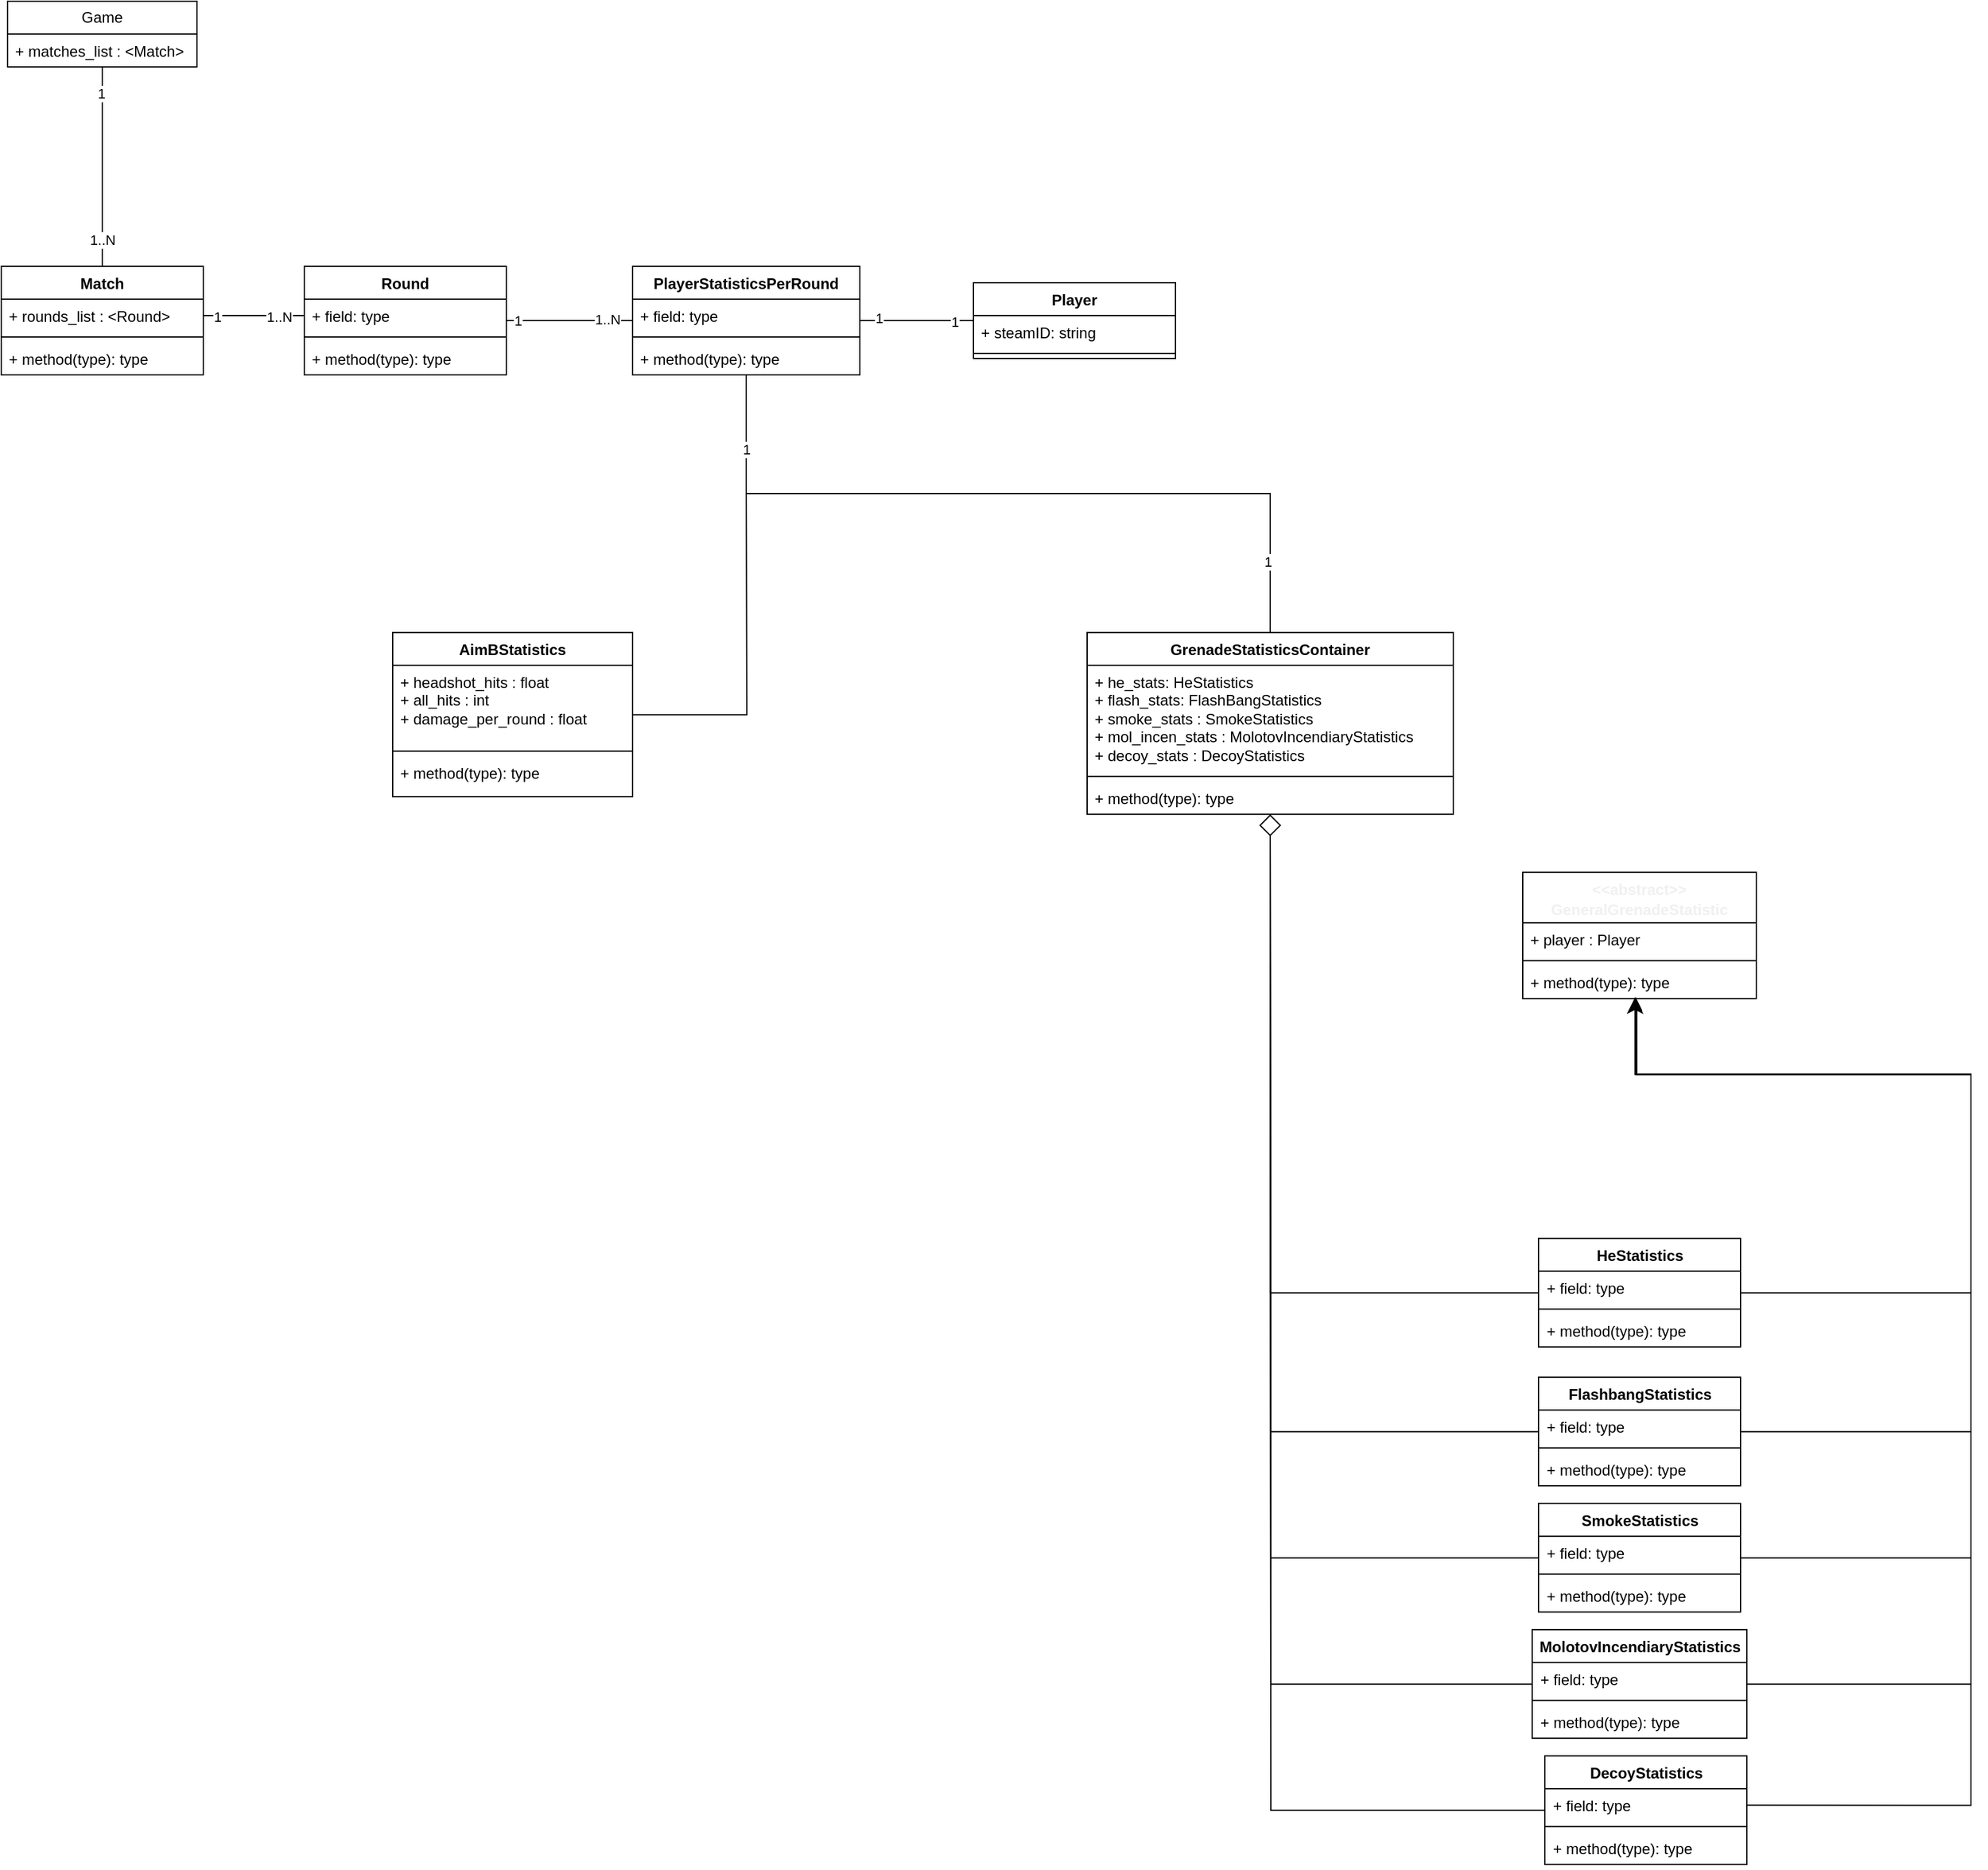 <mxfile version="21.5.0" type="github">
  <diagram name="Page-1" id="hJo40T_83tcf31W40L3I">
    <mxGraphModel dx="1343" dy="724" grid="1" gridSize="10" guides="1" tooltips="1" connect="1" arrows="1" fold="1" page="1" pageScale="1" pageWidth="827" pageHeight="1169" math="0" shadow="0">
      <root>
        <mxCell id="0" />
        <mxCell id="1" parent="0" />
        <mxCell id="QiXR73xLZiOVpb5xyqRf-2" value="Game" style="swimlane;fontStyle=0;childLayout=stackLayout;horizontal=1;startSize=26;fillColor=none;horizontalStack=0;resizeParent=1;resizeParentMax=0;resizeLast=0;collapsible=1;marginBottom=0;whiteSpace=wrap;html=1;" parent="1" vertex="1">
          <mxGeometry x="35" y="170" width="150" height="52" as="geometry" />
        </mxCell>
        <mxCell id="QiXR73xLZiOVpb5xyqRf-3" value="+ matches_list : &amp;lt;Match&amp;gt;" style="text;strokeColor=none;fillColor=none;align=left;verticalAlign=top;spacingLeft=4;spacingRight=4;overflow=hidden;rotatable=0;points=[[0,0.5],[1,0.5]];portConstraint=eastwest;whiteSpace=wrap;html=1;" parent="QiXR73xLZiOVpb5xyqRf-2" vertex="1">
          <mxGeometry y="26" width="150" height="26" as="geometry" />
        </mxCell>
        <mxCell id="QiXR73xLZiOVpb5xyqRf-52" style="edgeStyle=orthogonalEdgeStyle;rounded=0;orthogonalLoop=1;jettySize=auto;html=1;endArrow=none;endFill=0;startArrow=none;startFill=0;endSize=10;startSize=10;" parent="1" source="QiXR73xLZiOVpb5xyqRf-6" target="QiXR73xLZiOVpb5xyqRf-2" edge="1">
          <mxGeometry relative="1" as="geometry" />
        </mxCell>
        <mxCell id="spZrkNUQqCgt04SdgscV-13" value="1" style="edgeLabel;html=1;align=center;verticalAlign=middle;resizable=0;points=[];" vertex="1" connectable="0" parent="QiXR73xLZiOVpb5xyqRf-52">
          <mxGeometry x="0.736" y="1" relative="1" as="geometry">
            <mxPoint as="offset" />
          </mxGeometry>
        </mxCell>
        <mxCell id="spZrkNUQqCgt04SdgscV-14" value="1..N" style="edgeLabel;html=1;align=center;verticalAlign=middle;resizable=0;points=[];" vertex="1" connectable="0" parent="QiXR73xLZiOVpb5xyqRf-52">
          <mxGeometry x="-0.73" y="4" relative="1" as="geometry">
            <mxPoint x="4" as="offset" />
          </mxGeometry>
        </mxCell>
        <mxCell id="QiXR73xLZiOVpb5xyqRf-6" value="Match" style="swimlane;fontStyle=1;align=center;verticalAlign=top;childLayout=stackLayout;horizontal=1;startSize=26;horizontalStack=0;resizeParent=1;resizeParentMax=0;resizeLast=0;collapsible=1;marginBottom=0;whiteSpace=wrap;html=1;" parent="1" vertex="1">
          <mxGeometry x="30" y="380" width="160" height="86" as="geometry" />
        </mxCell>
        <mxCell id="QiXR73xLZiOVpb5xyqRf-7" value="+ rounds_list : &amp;lt;Round&amp;gt;&lt;br&gt;" style="text;strokeColor=none;fillColor=none;align=left;verticalAlign=top;spacingLeft=4;spacingRight=4;overflow=hidden;rotatable=0;points=[[0,0.5],[1,0.5]];portConstraint=eastwest;whiteSpace=wrap;html=1;" parent="QiXR73xLZiOVpb5xyqRf-6" vertex="1">
          <mxGeometry y="26" width="160" height="26" as="geometry" />
        </mxCell>
        <mxCell id="QiXR73xLZiOVpb5xyqRf-8" value="" style="line;strokeWidth=1;fillColor=none;align=left;verticalAlign=middle;spacingTop=-1;spacingLeft=3;spacingRight=3;rotatable=0;labelPosition=right;points=[];portConstraint=eastwest;strokeColor=inherit;" parent="QiXR73xLZiOVpb5xyqRf-6" vertex="1">
          <mxGeometry y="52" width="160" height="8" as="geometry" />
        </mxCell>
        <mxCell id="QiXR73xLZiOVpb5xyqRf-9" value="+ method(type): type" style="text;strokeColor=none;fillColor=none;align=left;verticalAlign=top;spacingLeft=4;spacingRight=4;overflow=hidden;rotatable=0;points=[[0,0.5],[1,0.5]];portConstraint=eastwest;whiteSpace=wrap;html=1;" parent="QiXR73xLZiOVpb5xyqRf-6" vertex="1">
          <mxGeometry y="60" width="160" height="26" as="geometry" />
        </mxCell>
        <mxCell id="spZrkNUQqCgt04SdgscV-5" style="edgeStyle=orthogonalEdgeStyle;rounded=0;orthogonalLoop=1;jettySize=auto;html=1;entryX=0.5;entryY=0;entryDx=0;entryDy=0;startArrow=none;startFill=0;endArrow=none;endFill=0;startSize=10;endSize=10;" edge="1" parent="1" source="QiXR73xLZiOVpb5xyqRf-10" target="spZrkNUQqCgt04SdgscV-1">
          <mxGeometry relative="1" as="geometry">
            <Array as="points">
              <mxPoint x="620" y="560" />
              <mxPoint x="1035" y="560" />
            </Array>
          </mxGeometry>
        </mxCell>
        <mxCell id="spZrkNUQqCgt04SdgscV-26" value="1" style="edgeLabel;html=1;align=center;verticalAlign=middle;resizable=0;points=[];" vertex="1" connectable="0" parent="spZrkNUQqCgt04SdgscV-5">
          <mxGeometry x="-0.811" relative="1" as="geometry">
            <mxPoint as="offset" />
          </mxGeometry>
        </mxCell>
        <mxCell id="spZrkNUQqCgt04SdgscV-27" value="1" style="edgeLabel;html=1;align=center;verticalAlign=middle;resizable=0;points=[];" vertex="1" connectable="0" parent="spZrkNUQqCgt04SdgscV-5">
          <mxGeometry x="0.819" y="-2" relative="1" as="geometry">
            <mxPoint as="offset" />
          </mxGeometry>
        </mxCell>
        <mxCell id="QiXR73xLZiOVpb5xyqRf-10" value="PlayerStatisticsPerRound" style="swimlane;fontStyle=1;align=center;verticalAlign=top;childLayout=stackLayout;horizontal=1;startSize=26;horizontalStack=0;resizeParent=1;resizeParentMax=0;resizeLast=0;collapsible=1;marginBottom=0;whiteSpace=wrap;html=1;" parent="1" vertex="1">
          <mxGeometry x="530" y="380" width="180" height="86" as="geometry" />
        </mxCell>
        <mxCell id="QiXR73xLZiOVpb5xyqRf-11" value="+ field: type" style="text;strokeColor=none;fillColor=none;align=left;verticalAlign=top;spacingLeft=4;spacingRight=4;overflow=hidden;rotatable=0;points=[[0,0.5],[1,0.5]];portConstraint=eastwest;whiteSpace=wrap;html=1;" parent="QiXR73xLZiOVpb5xyqRf-10" vertex="1">
          <mxGeometry y="26" width="180" height="26" as="geometry" />
        </mxCell>
        <mxCell id="QiXR73xLZiOVpb5xyqRf-12" value="" style="line;strokeWidth=1;fillColor=none;align=left;verticalAlign=middle;spacingTop=-1;spacingLeft=3;spacingRight=3;rotatable=0;labelPosition=right;points=[];portConstraint=eastwest;strokeColor=inherit;" parent="QiXR73xLZiOVpb5xyqRf-10" vertex="1">
          <mxGeometry y="52" width="180" height="8" as="geometry" />
        </mxCell>
        <mxCell id="QiXR73xLZiOVpb5xyqRf-13" value="+ method(type): type" style="text;strokeColor=none;fillColor=none;align=left;verticalAlign=top;spacingLeft=4;spacingRight=4;overflow=hidden;rotatable=0;points=[[0,0.5],[1,0.5]];portConstraint=eastwest;whiteSpace=wrap;html=1;" parent="QiXR73xLZiOVpb5xyqRf-10" vertex="1">
          <mxGeometry y="60" width="180" height="26" as="geometry" />
        </mxCell>
        <mxCell id="QiXR73xLZiOVpb5xyqRf-15" style="edgeStyle=orthogonalEdgeStyle;rounded=0;orthogonalLoop=1;jettySize=auto;html=1;entryX=0;entryY=0.5;entryDx=0;entryDy=0;endArrow=none;endFill=0;startArrow=none;startFill=0;endSize=10;startSize=10;" parent="1" source="QiXR73xLZiOVpb5xyqRf-7" target="X4iNpUNOagSBQA0nPWVd-2" edge="1">
          <mxGeometry relative="1" as="geometry" />
        </mxCell>
        <mxCell id="spZrkNUQqCgt04SdgscV-15" value="1" style="edgeLabel;html=1;align=center;verticalAlign=middle;resizable=0;points=[];" vertex="1" connectable="0" parent="QiXR73xLZiOVpb5xyqRf-15">
          <mxGeometry x="-0.738" y="-1" relative="1" as="geometry">
            <mxPoint as="offset" />
          </mxGeometry>
        </mxCell>
        <mxCell id="spZrkNUQqCgt04SdgscV-16" value="1..N" style="edgeLabel;html=1;align=center;verticalAlign=middle;resizable=0;points=[];" vertex="1" connectable="0" parent="QiXR73xLZiOVpb5xyqRf-15">
          <mxGeometry x="0.7" y="2" relative="1" as="geometry">
            <mxPoint x="-8" y="3" as="offset" />
          </mxGeometry>
        </mxCell>
        <mxCell id="QiXR73xLZiOVpb5xyqRf-16" value="&lt;font style=&quot;font-size: 12px;&quot;&gt;&amp;lt;&amp;lt;abstract&amp;gt;&amp;gt;&lt;br&gt;&lt;/font&gt;&lt;div style=&quot;line-height: 19px;&quot;&gt;&lt;font style=&quot;font-size: 12px;&quot;&gt;GeneralGrenadeStatistic&lt;/font&gt;&lt;/div&gt;" style="swimlane;fontStyle=1;align=center;verticalAlign=top;childLayout=stackLayout;horizontal=1;startSize=40;horizontalStack=0;resizeParent=1;resizeParentMax=0;resizeLast=0;collapsible=1;marginBottom=0;whiteSpace=wrap;html=1;fontFamily=Helvetica;fontColor=#F0F0F0;labelBackgroundColor=none;" parent="1" vertex="1">
          <mxGeometry x="1235" y="860.15" width="185" height="100" as="geometry">
            <mxRectangle x="495" y="530" width="180" height="50" as="alternateBounds" />
          </mxGeometry>
        </mxCell>
        <mxCell id="QiXR73xLZiOVpb5xyqRf-17" value="+ player : Player&lt;br&gt;" style="text;strokeColor=none;fillColor=none;align=left;verticalAlign=top;spacingLeft=4;spacingRight=4;overflow=hidden;rotatable=0;points=[[0,0.5],[1,0.5]];portConstraint=eastwest;whiteSpace=wrap;html=1;" parent="QiXR73xLZiOVpb5xyqRf-16" vertex="1">
          <mxGeometry y="40" width="185" height="26" as="geometry" />
        </mxCell>
        <mxCell id="QiXR73xLZiOVpb5xyqRf-18" value="" style="line;strokeWidth=1;fillColor=none;align=left;verticalAlign=middle;spacingTop=-1;spacingLeft=3;spacingRight=3;rotatable=0;labelPosition=right;points=[];portConstraint=eastwest;strokeColor=inherit;" parent="QiXR73xLZiOVpb5xyqRf-16" vertex="1">
          <mxGeometry y="66" width="185" height="8" as="geometry" />
        </mxCell>
        <mxCell id="QiXR73xLZiOVpb5xyqRf-19" value="+ method(type): type" style="text;strokeColor=none;fillColor=none;align=left;verticalAlign=top;spacingLeft=4;spacingRight=4;overflow=hidden;rotatable=0;points=[[0,0.5],[1,0.5]];portConstraint=eastwest;whiteSpace=wrap;html=1;" parent="QiXR73xLZiOVpb5xyqRf-16" vertex="1">
          <mxGeometry y="74" width="185" height="26" as="geometry" />
        </mxCell>
        <mxCell id="QiXR73xLZiOVpb5xyqRf-40" style="edgeStyle=orthogonalEdgeStyle;rounded=0;orthogonalLoop=1;jettySize=auto;html=1;entryX=0.481;entryY=0.962;entryDx=0;entryDy=0;entryPerimeter=0;endSize=10;" parent="1" source="QiXR73xLZiOVpb5xyqRf-24" target="QiXR73xLZiOVpb5xyqRf-19" edge="1">
          <mxGeometry relative="1" as="geometry">
            <Array as="points">
              <mxPoint x="1590" y="1193.15" />
              <mxPoint x="1590" y="1020.15" />
              <mxPoint x="1324" y="1020.15" />
            </Array>
          </mxGeometry>
        </mxCell>
        <mxCell id="spZrkNUQqCgt04SdgscV-32" style="edgeStyle=orthogonalEdgeStyle;rounded=0;orthogonalLoop=1;jettySize=auto;html=1;endArrow=diamond;endFill=0;endSize=15;startSize=15;strokeWidth=1;" edge="1" parent="1" source="QiXR73xLZiOVpb5xyqRf-24" target="spZrkNUQqCgt04SdgscV-1">
          <mxGeometry relative="1" as="geometry" />
        </mxCell>
        <mxCell id="QiXR73xLZiOVpb5xyqRf-24" value="HeStatistics" style="swimlane;fontStyle=1;align=center;verticalAlign=top;childLayout=stackLayout;horizontal=1;startSize=26;horizontalStack=0;resizeParent=1;resizeParentMax=0;resizeLast=0;collapsible=1;marginBottom=0;whiteSpace=wrap;html=1;" parent="1" vertex="1">
          <mxGeometry x="1247.5" y="1150.15" width="160" height="86" as="geometry" />
        </mxCell>
        <mxCell id="QiXR73xLZiOVpb5xyqRf-25" value="+ field: type" style="text;strokeColor=none;fillColor=none;align=left;verticalAlign=top;spacingLeft=4;spacingRight=4;overflow=hidden;rotatable=0;points=[[0,0.5],[1,0.5]];portConstraint=eastwest;whiteSpace=wrap;html=1;" parent="QiXR73xLZiOVpb5xyqRf-24" vertex="1">
          <mxGeometry y="26" width="160" height="26" as="geometry" />
        </mxCell>
        <mxCell id="QiXR73xLZiOVpb5xyqRf-26" value="" style="line;strokeWidth=1;fillColor=none;align=left;verticalAlign=middle;spacingTop=-1;spacingLeft=3;spacingRight=3;rotatable=0;labelPosition=right;points=[];portConstraint=eastwest;strokeColor=inherit;" parent="QiXR73xLZiOVpb5xyqRf-24" vertex="1">
          <mxGeometry y="52" width="160" height="8" as="geometry" />
        </mxCell>
        <mxCell id="QiXR73xLZiOVpb5xyqRf-27" value="+ method(type): type" style="text;strokeColor=none;fillColor=none;align=left;verticalAlign=top;spacingLeft=4;spacingRight=4;overflow=hidden;rotatable=0;points=[[0,0.5],[1,0.5]];portConstraint=eastwest;whiteSpace=wrap;html=1;" parent="QiXR73xLZiOVpb5xyqRf-24" vertex="1">
          <mxGeometry y="60" width="160" height="26" as="geometry" />
        </mxCell>
        <mxCell id="spZrkNUQqCgt04SdgscV-30" style="edgeStyle=orthogonalEdgeStyle;rounded=0;orthogonalLoop=1;jettySize=auto;html=1;" edge="1" parent="1" source="QiXR73xLZiOVpb5xyqRf-28" target="QiXR73xLZiOVpb5xyqRf-16">
          <mxGeometry relative="1" as="geometry">
            <Array as="points">
              <mxPoint x="1590" y="1303.15" />
              <mxPoint x="1590" y="1020.15" />
              <mxPoint x="1325" y="1020.15" />
            </Array>
          </mxGeometry>
        </mxCell>
        <mxCell id="spZrkNUQqCgt04SdgscV-34" style="edgeStyle=orthogonalEdgeStyle;rounded=0;orthogonalLoop=1;jettySize=auto;html=1;endArrow=none;endFill=0;" edge="1" parent="1" source="QiXR73xLZiOVpb5xyqRf-28">
          <mxGeometry relative="1" as="geometry">
            <mxPoint x="1035" y="830.15" as="targetPoint" />
          </mxGeometry>
        </mxCell>
        <mxCell id="QiXR73xLZiOVpb5xyqRf-28" value="FlashbangStatistics" style="swimlane;fontStyle=1;align=center;verticalAlign=top;childLayout=stackLayout;horizontal=1;startSize=26;horizontalStack=0;resizeParent=1;resizeParentMax=0;resizeLast=0;collapsible=1;marginBottom=0;whiteSpace=wrap;html=1;" parent="1" vertex="1">
          <mxGeometry x="1247.5" y="1260.15" width="160" height="86" as="geometry" />
        </mxCell>
        <mxCell id="QiXR73xLZiOVpb5xyqRf-29" value="+ field: type" style="text;strokeColor=none;fillColor=none;align=left;verticalAlign=top;spacingLeft=4;spacingRight=4;overflow=hidden;rotatable=0;points=[[0,0.5],[1,0.5]];portConstraint=eastwest;whiteSpace=wrap;html=1;" parent="QiXR73xLZiOVpb5xyqRf-28" vertex="1">
          <mxGeometry y="26" width="160" height="26" as="geometry" />
        </mxCell>
        <mxCell id="QiXR73xLZiOVpb5xyqRf-30" value="" style="line;strokeWidth=1;fillColor=none;align=left;verticalAlign=middle;spacingTop=-1;spacingLeft=3;spacingRight=3;rotatable=0;labelPosition=right;points=[];portConstraint=eastwest;strokeColor=inherit;" parent="QiXR73xLZiOVpb5xyqRf-28" vertex="1">
          <mxGeometry y="52" width="160" height="8" as="geometry" />
        </mxCell>
        <mxCell id="QiXR73xLZiOVpb5xyqRf-31" value="+ method(type): type" style="text;strokeColor=none;fillColor=none;align=left;verticalAlign=top;spacingLeft=4;spacingRight=4;overflow=hidden;rotatable=0;points=[[0,0.5],[1,0.5]];portConstraint=eastwest;whiteSpace=wrap;html=1;" parent="QiXR73xLZiOVpb5xyqRf-28" vertex="1">
          <mxGeometry y="60" width="160" height="26" as="geometry" />
        </mxCell>
        <mxCell id="uZv1GPvGloLK0zktThD6-3" style="edgeStyle=orthogonalEdgeStyle;rounded=0;orthogonalLoop=1;jettySize=auto;html=1;entryX=0.483;entryY=1.026;entryDx=0;entryDy=0;entryPerimeter=0;" parent="1" source="QiXR73xLZiOVpb5xyqRf-32" target="QiXR73xLZiOVpb5xyqRf-19" edge="1">
          <mxGeometry relative="1" as="geometry">
            <Array as="points">
              <mxPoint x="1590" y="1403.15" />
              <mxPoint x="1590" y="1020.15" />
              <mxPoint x="1324" y="1020.15" />
            </Array>
          </mxGeometry>
        </mxCell>
        <mxCell id="spZrkNUQqCgt04SdgscV-35" style="edgeStyle=orthogonalEdgeStyle;rounded=0;orthogonalLoop=1;jettySize=auto;html=1;endArrow=none;endFill=0;" edge="1" parent="1" source="QiXR73xLZiOVpb5xyqRf-32">
          <mxGeometry relative="1" as="geometry">
            <mxPoint x="1035" y="830.15" as="targetPoint" />
          </mxGeometry>
        </mxCell>
        <mxCell id="QiXR73xLZiOVpb5xyqRf-32" value="SmokeStatistics" style="swimlane;fontStyle=1;align=center;verticalAlign=top;childLayout=stackLayout;horizontal=1;startSize=26;horizontalStack=0;resizeParent=1;resizeParentMax=0;resizeLast=0;collapsible=1;marginBottom=0;whiteSpace=wrap;html=1;" parent="1" vertex="1">
          <mxGeometry x="1247.5" y="1360.15" width="160" height="86" as="geometry" />
        </mxCell>
        <mxCell id="QiXR73xLZiOVpb5xyqRf-33" value="+ field: type" style="text;strokeColor=none;fillColor=none;align=left;verticalAlign=top;spacingLeft=4;spacingRight=4;overflow=hidden;rotatable=0;points=[[0,0.5],[1,0.5]];portConstraint=eastwest;whiteSpace=wrap;html=1;" parent="QiXR73xLZiOVpb5xyqRf-32" vertex="1">
          <mxGeometry y="26" width="160" height="26" as="geometry" />
        </mxCell>
        <mxCell id="QiXR73xLZiOVpb5xyqRf-34" value="" style="line;strokeWidth=1;fillColor=none;align=left;verticalAlign=middle;spacingTop=-1;spacingLeft=3;spacingRight=3;rotatable=0;labelPosition=right;points=[];portConstraint=eastwest;strokeColor=inherit;" parent="QiXR73xLZiOVpb5xyqRf-32" vertex="1">
          <mxGeometry y="52" width="160" height="8" as="geometry" />
        </mxCell>
        <mxCell id="QiXR73xLZiOVpb5xyqRf-35" value="+ method(type): type" style="text;strokeColor=none;fillColor=none;align=left;verticalAlign=top;spacingLeft=4;spacingRight=4;overflow=hidden;rotatable=0;points=[[0,0.5],[1,0.5]];portConstraint=eastwest;whiteSpace=wrap;html=1;" parent="QiXR73xLZiOVpb5xyqRf-32" vertex="1">
          <mxGeometry y="60" width="160" height="26" as="geometry" />
        </mxCell>
        <mxCell id="uZv1GPvGloLK0zktThD6-2" style="edgeStyle=orthogonalEdgeStyle;rounded=0;orthogonalLoop=1;jettySize=auto;html=1;entryX=0.483;entryY=0.965;entryDx=0;entryDy=0;entryPerimeter=0;endArrow=none;endFill=0;" parent="1" source="QiXR73xLZiOVpb5xyqRf-36" target="QiXR73xLZiOVpb5xyqRf-19" edge="1">
          <mxGeometry relative="1" as="geometry">
            <Array as="points">
              <mxPoint x="1590" y="1503.15" />
              <mxPoint x="1590" y="1020.15" />
              <mxPoint x="1324" y="1020.15" />
            </Array>
          </mxGeometry>
        </mxCell>
        <mxCell id="spZrkNUQqCgt04SdgscV-36" style="edgeStyle=orthogonalEdgeStyle;rounded=0;orthogonalLoop=1;jettySize=auto;html=1;endArrow=none;endFill=0;" edge="1" parent="1" source="QiXR73xLZiOVpb5xyqRf-36">
          <mxGeometry relative="1" as="geometry">
            <mxPoint x="1035" y="830.15" as="targetPoint" />
          </mxGeometry>
        </mxCell>
        <mxCell id="QiXR73xLZiOVpb5xyqRf-36" value="MolotovIncendiaryStatistics&lt;br&gt;" style="swimlane;fontStyle=1;align=center;verticalAlign=top;childLayout=stackLayout;horizontal=1;startSize=26;horizontalStack=0;resizeParent=1;resizeParentMax=0;resizeLast=0;collapsible=1;marginBottom=0;whiteSpace=wrap;html=1;" parent="1" vertex="1">
          <mxGeometry x="1242.5" y="1460.15" width="170" height="86" as="geometry" />
        </mxCell>
        <mxCell id="QiXR73xLZiOVpb5xyqRf-37" value="+ field: type" style="text;strokeColor=none;fillColor=none;align=left;verticalAlign=top;spacingLeft=4;spacingRight=4;overflow=hidden;rotatable=0;points=[[0,0.5],[1,0.5]];portConstraint=eastwest;whiteSpace=wrap;html=1;" parent="QiXR73xLZiOVpb5xyqRf-36" vertex="1">
          <mxGeometry y="26" width="170" height="26" as="geometry" />
        </mxCell>
        <mxCell id="QiXR73xLZiOVpb5xyqRf-38" value="" style="line;strokeWidth=1;fillColor=none;align=left;verticalAlign=middle;spacingTop=-1;spacingLeft=3;spacingRight=3;rotatable=0;labelPosition=right;points=[];portConstraint=eastwest;strokeColor=inherit;" parent="QiXR73xLZiOVpb5xyqRf-36" vertex="1">
          <mxGeometry y="52" width="170" height="8" as="geometry" />
        </mxCell>
        <mxCell id="QiXR73xLZiOVpb5xyqRf-39" value="+ method(type): type" style="text;strokeColor=none;fillColor=none;align=left;verticalAlign=top;spacingLeft=4;spacingRight=4;overflow=hidden;rotatable=0;points=[[0,0.5],[1,0.5]];portConstraint=eastwest;whiteSpace=wrap;html=1;" parent="QiXR73xLZiOVpb5xyqRf-36" vertex="1">
          <mxGeometry y="60" width="170" height="26" as="geometry" />
        </mxCell>
        <mxCell id="X4iNpUNOagSBQA0nPWVd-7" style="edgeStyle=orthogonalEdgeStyle;rounded=0;orthogonalLoop=1;jettySize=auto;html=1;endArrow=none;endFill=0;startArrow=none;startFill=0;endSize=10;startSize=10;" parent="1" source="QiXR73xLZiOVpb5xyqRf-47" target="QiXR73xLZiOVpb5xyqRf-10" edge="1">
          <mxGeometry relative="1" as="geometry" />
        </mxCell>
        <mxCell id="spZrkNUQqCgt04SdgscV-23" value="1" style="edgeLabel;html=1;align=center;verticalAlign=middle;resizable=0;points=[];" vertex="1" connectable="0" parent="X4iNpUNOagSBQA0nPWVd-7">
          <mxGeometry x="-0.655" y="1" relative="1" as="geometry">
            <mxPoint as="offset" />
          </mxGeometry>
        </mxCell>
        <mxCell id="spZrkNUQqCgt04SdgscV-24" value="1" style="edgeLabel;html=1;align=center;verticalAlign=middle;resizable=0;points=[];" vertex="1" connectable="0" parent="X4iNpUNOagSBQA0nPWVd-7">
          <mxGeometry x="0.678" y="-2" relative="1" as="geometry">
            <mxPoint as="offset" />
          </mxGeometry>
        </mxCell>
        <mxCell id="QiXR73xLZiOVpb5xyqRf-47" value="Player&lt;br&gt;" style="swimlane;fontStyle=1;align=center;verticalAlign=top;childLayout=stackLayout;horizontal=1;startSize=26;horizontalStack=0;resizeParent=1;resizeParentMax=0;resizeLast=0;collapsible=1;marginBottom=0;whiteSpace=wrap;html=1;" parent="1" vertex="1">
          <mxGeometry x="800" y="393" width="160" height="60" as="geometry" />
        </mxCell>
        <mxCell id="QiXR73xLZiOVpb5xyqRf-48" value="+ steamID: string&lt;br&gt;" style="text;strokeColor=none;fillColor=none;align=left;verticalAlign=top;spacingLeft=4;spacingRight=4;overflow=hidden;rotatable=0;points=[[0,0.5],[1,0.5]];portConstraint=eastwest;whiteSpace=wrap;html=1;" parent="QiXR73xLZiOVpb5xyqRf-47" vertex="1">
          <mxGeometry y="26" width="160" height="26" as="geometry" />
        </mxCell>
        <mxCell id="QiXR73xLZiOVpb5xyqRf-49" value="" style="line;strokeWidth=1;fillColor=none;align=left;verticalAlign=middle;spacingTop=-1;spacingLeft=3;spacingRight=3;rotatable=0;labelPosition=right;points=[];portConstraint=eastwest;strokeColor=inherit;" parent="QiXR73xLZiOVpb5xyqRf-47" vertex="1">
          <mxGeometry y="52" width="160" height="8" as="geometry" />
        </mxCell>
        <mxCell id="X4iNpUNOagSBQA0nPWVd-5" style="edgeStyle=orthogonalEdgeStyle;rounded=0;orthogonalLoop=1;jettySize=auto;html=1;endArrow=none;endFill=0;startArrow=none;startFill=0;endSize=10;startSize=10;" parent="1" source="X4iNpUNOagSBQA0nPWVd-1" target="QiXR73xLZiOVpb5xyqRf-10" edge="1">
          <mxGeometry relative="1" as="geometry" />
        </mxCell>
        <mxCell id="spZrkNUQqCgt04SdgscV-19" value="1" style="edgeLabel;html=1;align=center;verticalAlign=middle;resizable=0;points=[];" vertex="1" connectable="0" parent="X4iNpUNOagSBQA0nPWVd-5">
          <mxGeometry x="-0.823" relative="1" as="geometry">
            <mxPoint as="offset" />
          </mxGeometry>
        </mxCell>
        <mxCell id="spZrkNUQqCgt04SdgscV-20" value="1..N" style="edgeLabel;html=1;align=center;verticalAlign=middle;resizable=0;points=[];" vertex="1" connectable="0" parent="X4iNpUNOagSBQA0nPWVd-5">
          <mxGeometry x="0.793" y="1" relative="1" as="geometry">
            <mxPoint x="-10" as="offset" />
          </mxGeometry>
        </mxCell>
        <mxCell id="X4iNpUNOagSBQA0nPWVd-1" value="Round" style="swimlane;fontStyle=1;align=center;verticalAlign=top;childLayout=stackLayout;horizontal=1;startSize=26;horizontalStack=0;resizeParent=1;resizeParentMax=0;resizeLast=0;collapsible=1;marginBottom=0;whiteSpace=wrap;html=1;" parent="1" vertex="1">
          <mxGeometry x="270" y="380" width="160" height="86" as="geometry" />
        </mxCell>
        <mxCell id="X4iNpUNOagSBQA0nPWVd-2" value="+ field: type" style="text;strokeColor=none;fillColor=none;align=left;verticalAlign=top;spacingLeft=4;spacingRight=4;overflow=hidden;rotatable=0;points=[[0,0.5],[1,0.5]];portConstraint=eastwest;whiteSpace=wrap;html=1;" parent="X4iNpUNOagSBQA0nPWVd-1" vertex="1">
          <mxGeometry y="26" width="160" height="26" as="geometry" />
        </mxCell>
        <mxCell id="X4iNpUNOagSBQA0nPWVd-3" value="" style="line;strokeWidth=1;fillColor=none;align=left;verticalAlign=middle;spacingTop=-1;spacingLeft=3;spacingRight=3;rotatable=0;labelPosition=right;points=[];portConstraint=eastwest;strokeColor=inherit;" parent="X4iNpUNOagSBQA0nPWVd-1" vertex="1">
          <mxGeometry y="52" width="160" height="8" as="geometry" />
        </mxCell>
        <mxCell id="X4iNpUNOagSBQA0nPWVd-4" value="+ method(type): type" style="text;strokeColor=none;fillColor=none;align=left;verticalAlign=top;spacingLeft=4;spacingRight=4;overflow=hidden;rotatable=0;points=[[0,0.5],[1,0.5]];portConstraint=eastwest;whiteSpace=wrap;html=1;" parent="X4iNpUNOagSBQA0nPWVd-1" vertex="1">
          <mxGeometry y="60" width="160" height="26" as="geometry" />
        </mxCell>
        <mxCell id="X4iNpUNOagSBQA0nPWVd-16" style="edgeStyle=orthogonalEdgeStyle;rounded=0;orthogonalLoop=1;jettySize=auto;html=1;entryX=0.488;entryY=1.038;entryDx=0;entryDy=0;entryPerimeter=0;exitX=1;exitY=0.5;exitDx=0;exitDy=0;startSize=10;" parent="1" source="spZrkNUQqCgt04SdgscV-28" target="QiXR73xLZiOVpb5xyqRf-19" edge="1">
          <mxGeometry relative="1" as="geometry">
            <mxPoint x="1530" y="1660.15" as="sourcePoint" />
            <Array as="points">
              <mxPoint x="1590" y="1599.15" />
              <mxPoint x="1590" y="1020.15" />
              <mxPoint x="1325" y="1020.15" />
            </Array>
          </mxGeometry>
        </mxCell>
        <mxCell id="spZrkNUQqCgt04SdgscV-37" style="edgeStyle=orthogonalEdgeStyle;rounded=0;orthogonalLoop=1;jettySize=auto;html=1;endArrow=none;endFill=0;" edge="1" parent="1" source="X4iNpUNOagSBQA0nPWVd-9">
          <mxGeometry relative="1" as="geometry">
            <mxPoint x="1035" y="830.15" as="targetPoint" />
          </mxGeometry>
        </mxCell>
        <mxCell id="X4iNpUNOagSBQA0nPWVd-9" value="DecoyStatistics&lt;br&gt;" style="swimlane;fontStyle=1;align=center;verticalAlign=top;childLayout=stackLayout;horizontal=1;startSize=26;horizontalStack=0;resizeParent=1;resizeParentMax=0;resizeLast=0;collapsible=1;marginBottom=0;whiteSpace=wrap;html=1;" parent="1" vertex="1">
          <mxGeometry x="1252.5" y="1560.15" width="160" height="86" as="geometry">
            <mxRectangle x="900" y="720" width="130" height="30" as="alternateBounds" />
          </mxGeometry>
        </mxCell>
        <mxCell id="spZrkNUQqCgt04SdgscV-28" value="+ field: type" style="text;strokeColor=none;fillColor=none;align=left;verticalAlign=top;spacingLeft=4;spacingRight=4;overflow=hidden;rotatable=0;points=[[0,0.5],[1,0.5]];portConstraint=eastwest;whiteSpace=wrap;html=1;" vertex="1" parent="X4iNpUNOagSBQA0nPWVd-9">
          <mxGeometry y="26" width="160" height="26" as="geometry" />
        </mxCell>
        <mxCell id="X4iNpUNOagSBQA0nPWVd-11" value="" style="line;strokeWidth=1;fillColor=none;align=left;verticalAlign=middle;spacingTop=-1;spacingLeft=3;spacingRight=3;rotatable=0;labelPosition=right;points=[];portConstraint=eastwest;strokeColor=inherit;" parent="X4iNpUNOagSBQA0nPWVd-9" vertex="1">
          <mxGeometry y="52" width="160" height="8" as="geometry" />
        </mxCell>
        <mxCell id="X4iNpUNOagSBQA0nPWVd-12" value="+ method(type): type" style="text;strokeColor=none;fillColor=none;align=left;verticalAlign=top;spacingLeft=4;spacingRight=4;overflow=hidden;rotatable=0;points=[[0,0.5],[1,0.5]];portConstraint=eastwest;whiteSpace=wrap;html=1;" parent="X4iNpUNOagSBQA0nPWVd-9" vertex="1">
          <mxGeometry y="60" width="160" height="26" as="geometry" />
        </mxCell>
        <mxCell id="spZrkNUQqCgt04SdgscV-1" value="GrenadeStatisticsContainer&lt;br&gt;" style="swimlane;fontStyle=1;align=center;verticalAlign=top;childLayout=stackLayout;horizontal=1;startSize=26;horizontalStack=0;resizeParent=1;resizeParentMax=0;resizeLast=0;collapsible=1;marginBottom=0;whiteSpace=wrap;html=1;" vertex="1" parent="1">
          <mxGeometry x="890" y="670.15" width="290" height="144" as="geometry" />
        </mxCell>
        <mxCell id="spZrkNUQqCgt04SdgscV-2" value="+ he_stats: HeStatistics&lt;br&gt;+ flash_stats: FlashBangStatistics&lt;br&gt;+ smoke_stats : SmokeStatistics&lt;br&gt;+ mol_incen_stats : MolotovIncendiaryStatistics&lt;br&gt;+ decoy_stats : DecoyStatistics" style="text;strokeColor=none;fillColor=none;align=left;verticalAlign=top;spacingLeft=4;spacingRight=4;overflow=hidden;rotatable=0;points=[[0,0.5],[1,0.5]];portConstraint=eastwest;whiteSpace=wrap;html=1;" vertex="1" parent="spZrkNUQqCgt04SdgscV-1">
          <mxGeometry y="26" width="290" height="84" as="geometry" />
        </mxCell>
        <mxCell id="spZrkNUQqCgt04SdgscV-3" value="" style="line;strokeWidth=1;fillColor=none;align=left;verticalAlign=middle;spacingTop=-1;spacingLeft=3;spacingRight=3;rotatable=0;labelPosition=right;points=[];portConstraint=eastwest;strokeColor=inherit;" vertex="1" parent="spZrkNUQqCgt04SdgscV-1">
          <mxGeometry y="110" width="290" height="8" as="geometry" />
        </mxCell>
        <mxCell id="spZrkNUQqCgt04SdgscV-4" value="+ method(type): type" style="text;strokeColor=none;fillColor=none;align=left;verticalAlign=top;spacingLeft=4;spacingRight=4;overflow=hidden;rotatable=0;points=[[0,0.5],[1,0.5]];portConstraint=eastwest;whiteSpace=wrap;html=1;" vertex="1" parent="spZrkNUQqCgt04SdgscV-1">
          <mxGeometry y="118" width="290" height="26" as="geometry" />
        </mxCell>
        <mxCell id="spZrkNUQqCgt04SdgscV-44" style="edgeStyle=orthogonalEdgeStyle;rounded=0;orthogonalLoop=1;jettySize=auto;html=1;endArrow=none;endFill=0;" edge="1" parent="1" source="spZrkNUQqCgt04SdgscV-38">
          <mxGeometry relative="1" as="geometry">
            <mxPoint x="620" y="560" as="targetPoint" />
          </mxGeometry>
        </mxCell>
        <mxCell id="spZrkNUQqCgt04SdgscV-38" value="AimBStatistics" style="swimlane;fontStyle=1;align=center;verticalAlign=top;childLayout=stackLayout;horizontal=1;startSize=26;horizontalStack=0;resizeParent=1;resizeParentMax=0;resizeLast=0;collapsible=1;marginBottom=0;whiteSpace=wrap;html=1;" vertex="1" parent="1">
          <mxGeometry x="340" y="670.15" width="190" height="130" as="geometry" />
        </mxCell>
        <mxCell id="spZrkNUQqCgt04SdgscV-39" value="+ headshot_hits&amp;nbsp;: float&lt;br&gt;+ all_hits : int&lt;br&gt;+ damage_per_round : float" style="text;strokeColor=none;fillColor=none;align=left;verticalAlign=top;spacingLeft=4;spacingRight=4;overflow=hidden;rotatable=0;points=[[0,0.5],[1,0.5]];portConstraint=eastwest;whiteSpace=wrap;html=1;" vertex="1" parent="spZrkNUQqCgt04SdgscV-38">
          <mxGeometry y="26" width="190" height="64" as="geometry" />
        </mxCell>
        <mxCell id="spZrkNUQqCgt04SdgscV-40" value="" style="line;strokeWidth=1;fillColor=none;align=left;verticalAlign=middle;spacingTop=-1;spacingLeft=3;spacingRight=3;rotatable=0;labelPosition=right;points=[];portConstraint=eastwest;strokeColor=inherit;" vertex="1" parent="spZrkNUQqCgt04SdgscV-38">
          <mxGeometry y="90" width="190" height="8" as="geometry" />
        </mxCell>
        <mxCell id="spZrkNUQqCgt04SdgscV-41" value="+ method(type): type" style="text;strokeColor=none;fillColor=none;align=left;verticalAlign=top;spacingLeft=4;spacingRight=4;overflow=hidden;rotatable=0;points=[[0,0.5],[1,0.5]];portConstraint=eastwest;whiteSpace=wrap;html=1;" vertex="1" parent="spZrkNUQqCgt04SdgscV-38">
          <mxGeometry y="98" width="190" height="32" as="geometry" />
        </mxCell>
      </root>
    </mxGraphModel>
  </diagram>
</mxfile>
